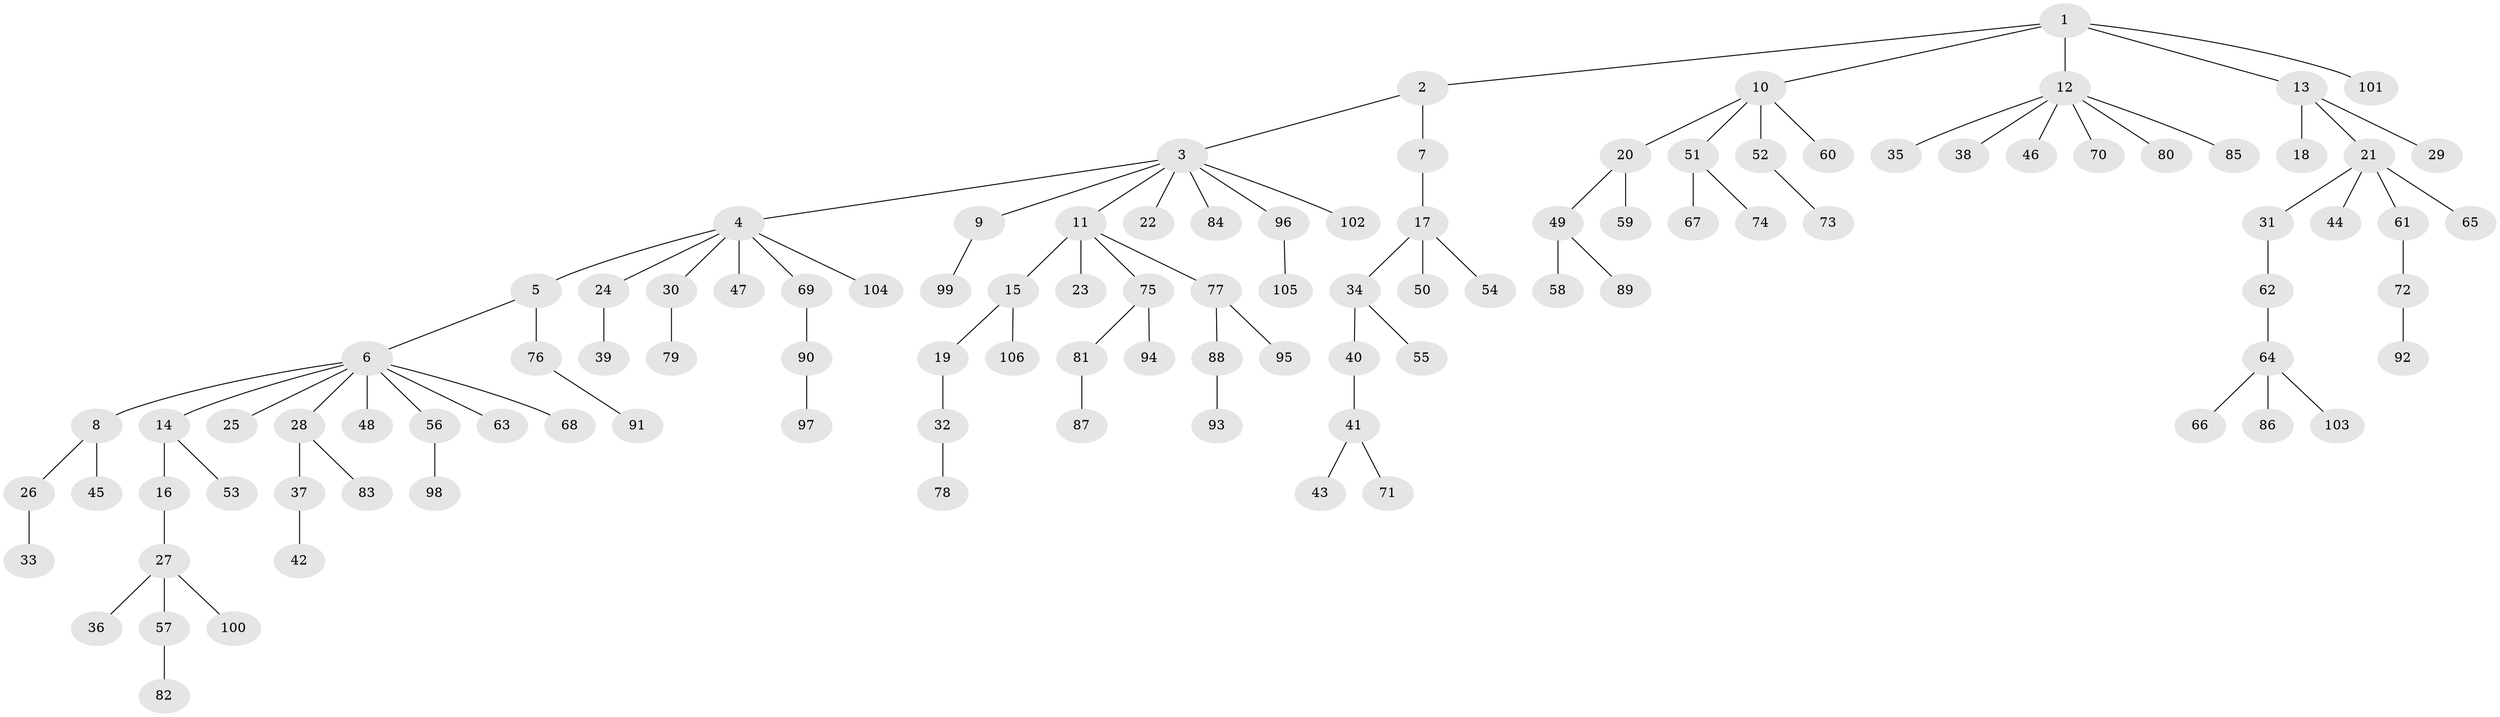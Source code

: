 // Generated by graph-tools (version 1.1) at 2025/53/03/09/25 04:53:43]
// undirected, 106 vertices, 105 edges
graph export_dot {
graph [start="1"]
  node [color=gray90,style=filled];
  1;
  2;
  3;
  4;
  5;
  6;
  7;
  8;
  9;
  10;
  11;
  12;
  13;
  14;
  15;
  16;
  17;
  18;
  19;
  20;
  21;
  22;
  23;
  24;
  25;
  26;
  27;
  28;
  29;
  30;
  31;
  32;
  33;
  34;
  35;
  36;
  37;
  38;
  39;
  40;
  41;
  42;
  43;
  44;
  45;
  46;
  47;
  48;
  49;
  50;
  51;
  52;
  53;
  54;
  55;
  56;
  57;
  58;
  59;
  60;
  61;
  62;
  63;
  64;
  65;
  66;
  67;
  68;
  69;
  70;
  71;
  72;
  73;
  74;
  75;
  76;
  77;
  78;
  79;
  80;
  81;
  82;
  83;
  84;
  85;
  86;
  87;
  88;
  89;
  90;
  91;
  92;
  93;
  94;
  95;
  96;
  97;
  98;
  99;
  100;
  101;
  102;
  103;
  104;
  105;
  106;
  1 -- 2;
  1 -- 10;
  1 -- 12;
  1 -- 13;
  1 -- 101;
  2 -- 3;
  2 -- 7;
  3 -- 4;
  3 -- 9;
  3 -- 11;
  3 -- 22;
  3 -- 84;
  3 -- 96;
  3 -- 102;
  4 -- 5;
  4 -- 24;
  4 -- 30;
  4 -- 47;
  4 -- 69;
  4 -- 104;
  5 -- 6;
  5 -- 76;
  6 -- 8;
  6 -- 14;
  6 -- 25;
  6 -- 28;
  6 -- 48;
  6 -- 56;
  6 -- 63;
  6 -- 68;
  7 -- 17;
  8 -- 26;
  8 -- 45;
  9 -- 99;
  10 -- 20;
  10 -- 51;
  10 -- 52;
  10 -- 60;
  11 -- 15;
  11 -- 23;
  11 -- 75;
  11 -- 77;
  12 -- 35;
  12 -- 38;
  12 -- 46;
  12 -- 70;
  12 -- 80;
  12 -- 85;
  13 -- 18;
  13 -- 21;
  13 -- 29;
  14 -- 16;
  14 -- 53;
  15 -- 19;
  15 -- 106;
  16 -- 27;
  17 -- 34;
  17 -- 50;
  17 -- 54;
  19 -- 32;
  20 -- 49;
  20 -- 59;
  21 -- 31;
  21 -- 44;
  21 -- 61;
  21 -- 65;
  24 -- 39;
  26 -- 33;
  27 -- 36;
  27 -- 57;
  27 -- 100;
  28 -- 37;
  28 -- 83;
  30 -- 79;
  31 -- 62;
  32 -- 78;
  34 -- 40;
  34 -- 55;
  37 -- 42;
  40 -- 41;
  41 -- 43;
  41 -- 71;
  49 -- 58;
  49 -- 89;
  51 -- 67;
  51 -- 74;
  52 -- 73;
  56 -- 98;
  57 -- 82;
  61 -- 72;
  62 -- 64;
  64 -- 66;
  64 -- 86;
  64 -- 103;
  69 -- 90;
  72 -- 92;
  75 -- 81;
  75 -- 94;
  76 -- 91;
  77 -- 88;
  77 -- 95;
  81 -- 87;
  88 -- 93;
  90 -- 97;
  96 -- 105;
}
